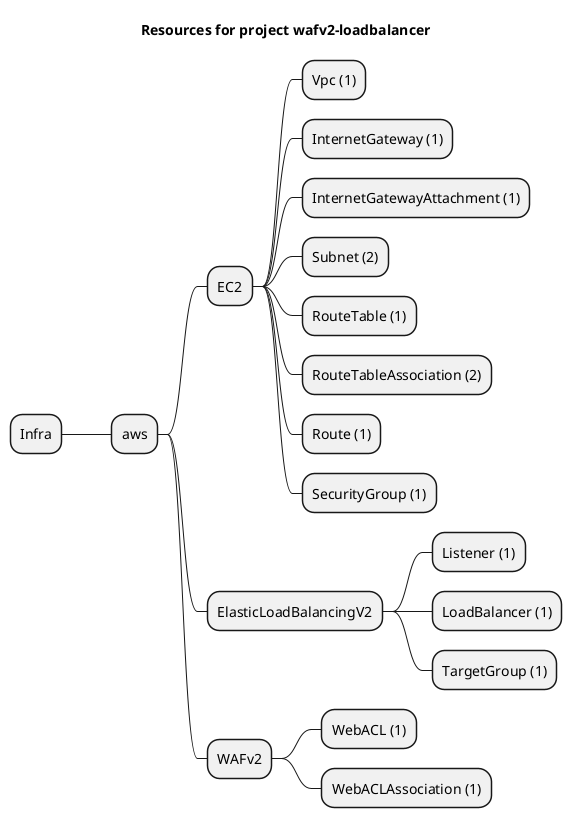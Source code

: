@startmindmap
title Resources for project wafv2-loadbalancer
skinparam monochrome true
+ Infra
++ aws
+++ EC2
++++ Vpc (1)
++++ InternetGateway (1)
++++ InternetGatewayAttachment (1)
++++ Subnet (2)
++++ RouteTable (1)
++++ RouteTableAssociation (2)
++++ Route (1)
++++ SecurityGroup (1)
+++ ElasticLoadBalancingV2
++++ Listener (1)
++++ LoadBalancer (1)
++++ TargetGroup (1)
+++ WAFv2
++++ WebACL (1)
++++ WebACLAssociation (1)
@endmindmap